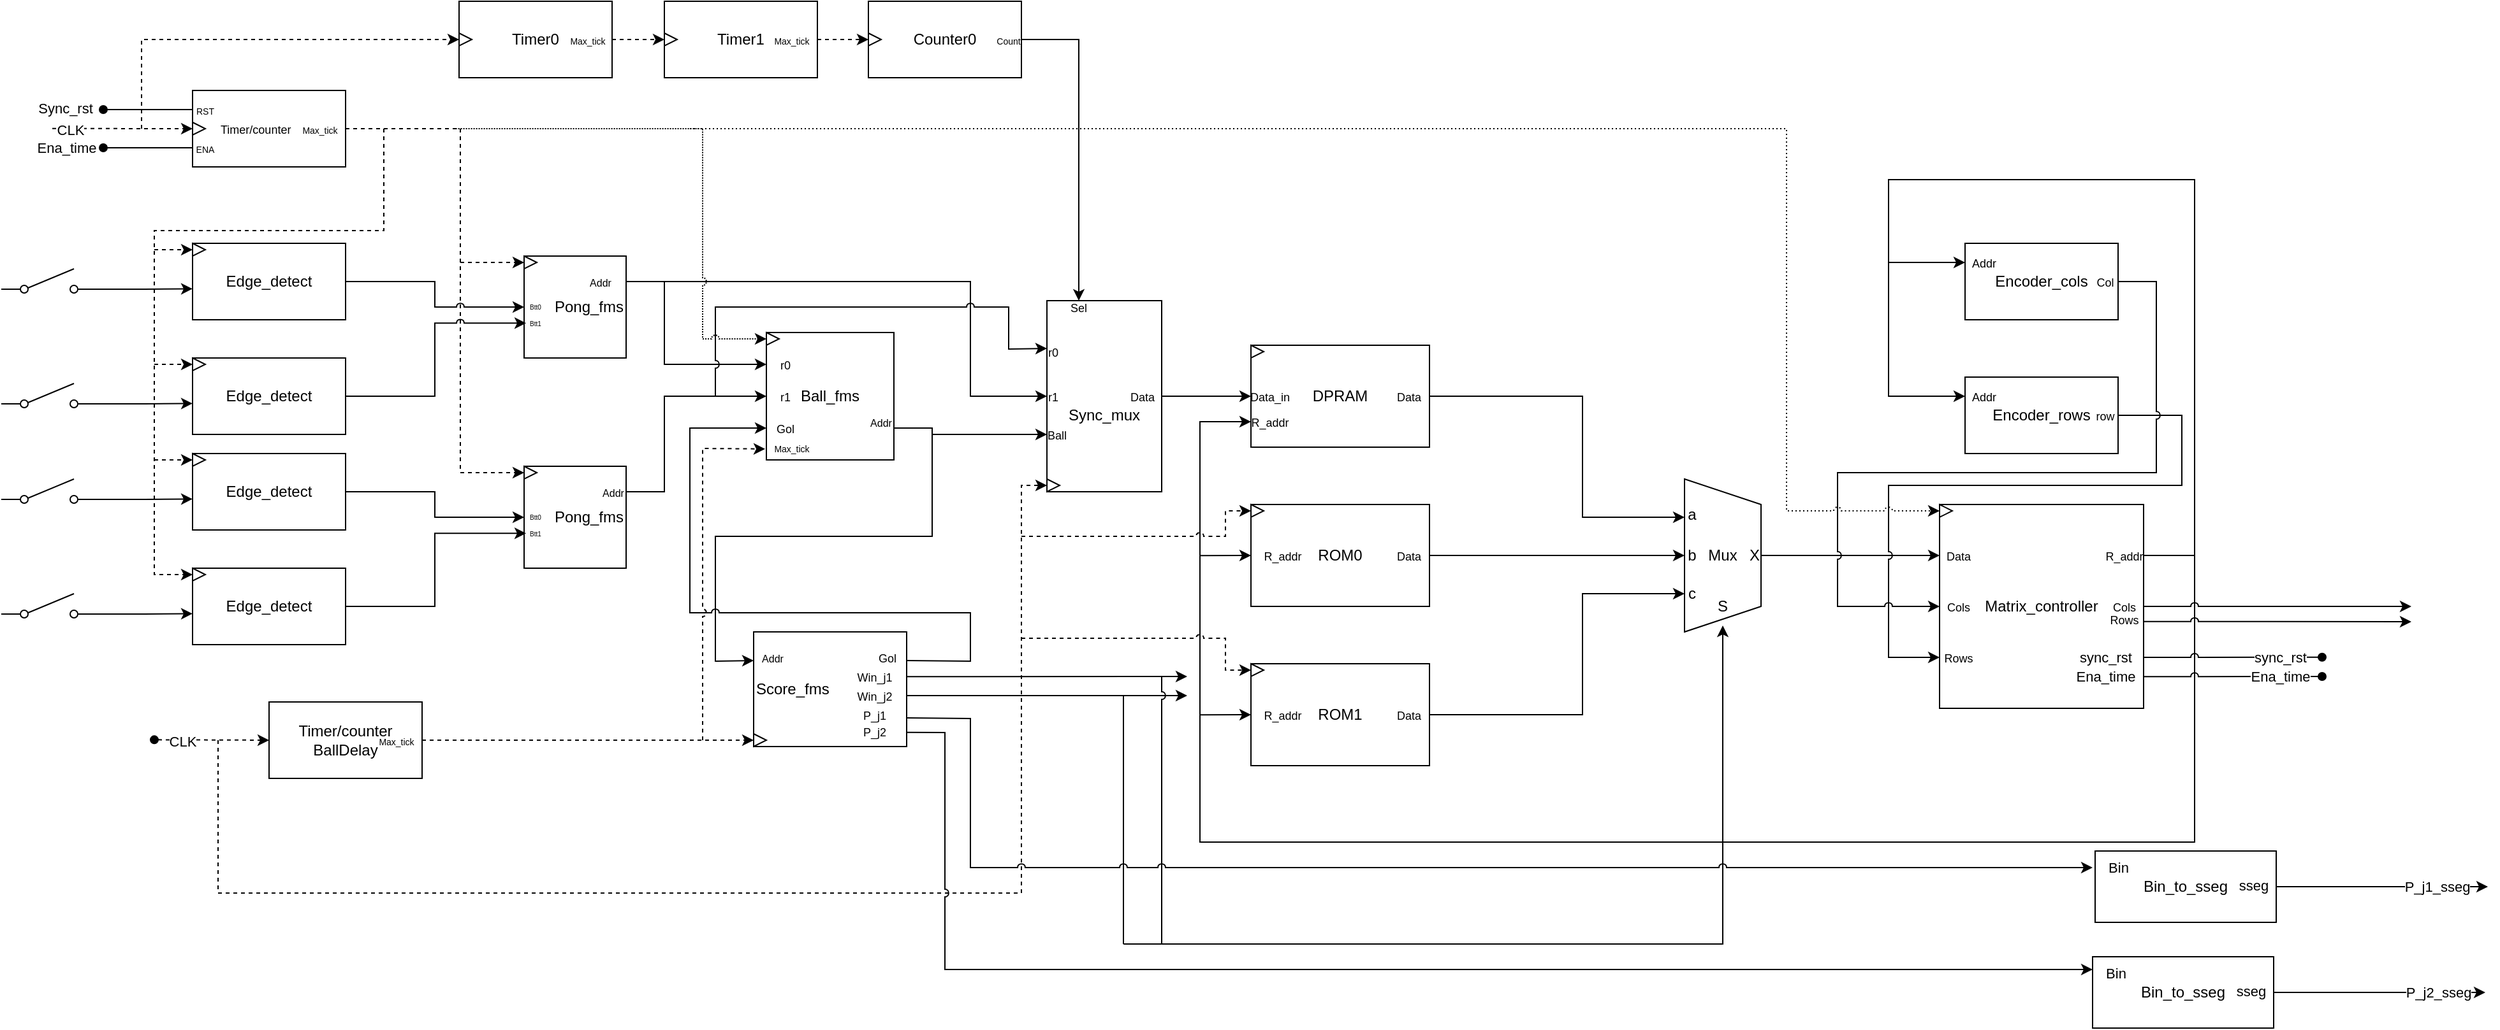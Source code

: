 <mxfile version="24.4.13" type="github">
  <diagram name="Página-1" id="wrEIjUecMckKVAjb1k-3">
    <mxGraphModel dx="1345" dy="723" grid="1" gridSize="10" guides="1" tooltips="1" connect="1" arrows="1" fold="1" page="1" pageScale="1" pageWidth="1169" pageHeight="827" math="0" shadow="0">
      <root>
        <mxCell id="0" />
        <mxCell id="1" parent="0" />
        <mxCell id="jxfU9SpQQoRf2CBo2mah-1" value="Edge_detect" style="rounded=0;whiteSpace=wrap;html=1;" vertex="1" parent="1">
          <mxGeometry x="190" y="300" width="120" height="60" as="geometry" />
        </mxCell>
        <mxCell id="jxfU9SpQQoRf2CBo2mah-5" value="" style="html=1;shape=mxgraph.electrical.electro-mechanical.singleSwitch;aspect=fixed;elSwitchState=off;" vertex="1" parent="1">
          <mxGeometry x="40" y="320" width="75" height="20" as="geometry" />
        </mxCell>
        <mxCell id="jxfU9SpQQoRf2CBo2mah-6" style="edgeStyle=orthogonalEdgeStyle;rounded=0;orthogonalLoop=1;jettySize=auto;html=1;exitX=1;exitY=0.8;exitDx=0;exitDy=0;entryX=0;entryY=0.595;entryDx=0;entryDy=0;entryPerimeter=0;" edge="1" parent="1" source="jxfU9SpQQoRf2CBo2mah-5" target="jxfU9SpQQoRf2CBo2mah-1">
          <mxGeometry relative="1" as="geometry" />
        </mxCell>
        <mxCell id="jxfU9SpQQoRf2CBo2mah-7" value="Edge_detect" style="rounded=0;whiteSpace=wrap;html=1;" vertex="1" parent="1">
          <mxGeometry x="190" y="210" width="120" height="60" as="geometry" />
        </mxCell>
        <mxCell id="jxfU9SpQQoRf2CBo2mah-8" value="" style="html=1;shape=mxgraph.electrical.electro-mechanical.singleSwitch;aspect=fixed;elSwitchState=off;" vertex="1" parent="1">
          <mxGeometry x="40" y="230" width="75" height="20" as="geometry" />
        </mxCell>
        <mxCell id="jxfU9SpQQoRf2CBo2mah-9" style="edgeStyle=orthogonalEdgeStyle;rounded=0;orthogonalLoop=1;jettySize=auto;html=1;exitX=1;exitY=0.8;exitDx=0;exitDy=0;entryX=0;entryY=0.595;entryDx=0;entryDy=0;entryPerimeter=0;" edge="1" parent="1" source="jxfU9SpQQoRf2CBo2mah-8" target="jxfU9SpQQoRf2CBo2mah-7">
          <mxGeometry relative="1" as="geometry" />
        </mxCell>
        <mxCell id="jxfU9SpQQoRf2CBo2mah-51" style="edgeStyle=none;rounded=0;orthogonalLoop=1;jettySize=auto;html=1;exitX=1;exitY=0.25;exitDx=0;exitDy=0;entryX=0;entryY=0.25;entryDx=0;entryDy=0;" edge="1" parent="1" source="jxfU9SpQQoRf2CBo2mah-16" target="jxfU9SpQQoRf2CBo2mah-50">
          <mxGeometry relative="1" as="geometry">
            <Array as="points">
              <mxPoint x="560" y="240" />
              <mxPoint x="560" y="305" />
            </Array>
          </mxGeometry>
        </mxCell>
        <mxCell id="jxfU9SpQQoRf2CBo2mah-16" value="&lt;div style=&quot;&quot;&gt;&lt;span style=&quot;background-color: initial;&quot;&gt;Pong_fms&lt;/span&gt;&lt;/div&gt;" style="whiteSpace=wrap;html=1;aspect=fixed;align=right;" vertex="1" parent="1">
          <mxGeometry x="450" y="220" width="80" height="80" as="geometry" />
        </mxCell>
        <mxCell id="jxfU9SpQQoRf2CBo2mah-157" style="edgeStyle=none;rounded=0;orthogonalLoop=1;jettySize=auto;html=1;exitX=0;exitY=0.5;exitDx=0;exitDy=0;entryX=0;entryY=0.5;entryDx=0;entryDy=0;jumpStyle=arc;dashed=1;" edge="1" parent="1" target="jxfU9SpQQoRf2CBo2mah-21">
          <mxGeometry relative="1" as="geometry">
            <mxPoint x="400" y="224.966" as="sourcePoint" />
          </mxGeometry>
        </mxCell>
        <mxCell id="jxfU9SpQQoRf2CBo2mah-21" value="" style="triangle;whiteSpace=wrap;html=1;" vertex="1" parent="1">
          <mxGeometry x="450" y="220" width="10" height="10" as="geometry" />
        </mxCell>
        <mxCell id="jxfU9SpQQoRf2CBo2mah-34" value="&lt;font style=&quot;font-size: 5px;&quot;&gt;Btt0&lt;/font&gt;" style="text;html=1;align=center;verticalAlign=middle;whiteSpace=wrap;rounded=0;" vertex="1" parent="1">
          <mxGeometry x="444" y="250" width="30" height="15" as="geometry" />
        </mxCell>
        <mxCell id="jxfU9SpQQoRf2CBo2mah-35" value="&lt;font style=&quot;font-size: 5px;&quot;&gt;Btt1&lt;/font&gt;" style="text;html=1;align=center;verticalAlign=middle;whiteSpace=wrap;rounded=0;" vertex="1" parent="1">
          <mxGeometry x="444" y="263" width="30" height="15" as="geometry" />
        </mxCell>
        <mxCell id="jxfU9SpQQoRf2CBo2mah-36" value="Edge_detect" style="rounded=0;whiteSpace=wrap;html=1;" vertex="1" parent="1">
          <mxGeometry x="190" y="465" width="120" height="60" as="geometry" />
        </mxCell>
        <mxCell id="jxfU9SpQQoRf2CBo2mah-37" value="" style="html=1;shape=mxgraph.electrical.electro-mechanical.singleSwitch;aspect=fixed;elSwitchState=off;" vertex="1" parent="1">
          <mxGeometry x="40" y="485" width="75" height="20" as="geometry" />
        </mxCell>
        <mxCell id="jxfU9SpQQoRf2CBo2mah-38" style="edgeStyle=orthogonalEdgeStyle;rounded=0;orthogonalLoop=1;jettySize=auto;html=1;exitX=1;exitY=0.8;exitDx=0;exitDy=0;entryX=0;entryY=0.595;entryDx=0;entryDy=0;entryPerimeter=0;" edge="1" parent="1" source="jxfU9SpQQoRf2CBo2mah-37" target="jxfU9SpQQoRf2CBo2mah-36">
          <mxGeometry relative="1" as="geometry" />
        </mxCell>
        <mxCell id="jxfU9SpQQoRf2CBo2mah-39" style="edgeStyle=orthogonalEdgeStyle;rounded=0;orthogonalLoop=1;jettySize=auto;html=1;exitX=1;exitY=0.5;exitDx=0;exitDy=0;" edge="1" parent="1" source="jxfU9SpQQoRf2CBo2mah-40" target="jxfU9SpQQoRf2CBo2mah-43">
          <mxGeometry relative="1" as="geometry" />
        </mxCell>
        <mxCell id="jxfU9SpQQoRf2CBo2mah-40" value="Edge_detect" style="rounded=0;whiteSpace=wrap;html=1;" vertex="1" parent="1">
          <mxGeometry x="190" y="375" width="120" height="60" as="geometry" />
        </mxCell>
        <mxCell id="jxfU9SpQQoRf2CBo2mah-41" value="" style="html=1;shape=mxgraph.electrical.electro-mechanical.singleSwitch;aspect=fixed;elSwitchState=off;" vertex="1" parent="1">
          <mxGeometry x="40" y="395" width="75" height="20" as="geometry" />
        </mxCell>
        <mxCell id="jxfU9SpQQoRf2CBo2mah-42" style="edgeStyle=orthogonalEdgeStyle;rounded=0;orthogonalLoop=1;jettySize=auto;html=1;exitX=1;exitY=0.8;exitDx=0;exitDy=0;entryX=0;entryY=0.595;entryDx=0;entryDy=0;entryPerimeter=0;" edge="1" parent="1" source="jxfU9SpQQoRf2CBo2mah-41" target="jxfU9SpQQoRf2CBo2mah-40">
          <mxGeometry relative="1" as="geometry" />
        </mxCell>
        <mxCell id="jxfU9SpQQoRf2CBo2mah-52" style="edgeStyle=none;rounded=0;orthogonalLoop=1;jettySize=auto;html=1;entryX=0;entryY=0.5;entryDx=0;entryDy=0;exitX=1;exitY=0.25;exitDx=0;exitDy=0;" edge="1" parent="1" source="jxfU9SpQQoRf2CBo2mah-43" target="jxfU9SpQQoRf2CBo2mah-50">
          <mxGeometry relative="1" as="geometry">
            <mxPoint x="550" y="420" as="sourcePoint" />
            <Array as="points">
              <mxPoint x="560" y="405" />
              <mxPoint x="560" y="330" />
            </Array>
          </mxGeometry>
        </mxCell>
        <mxCell id="jxfU9SpQQoRf2CBo2mah-43" value="&lt;div style=&quot;&quot;&gt;&lt;span style=&quot;background-color: initial;&quot;&gt;Pong_fms&lt;/span&gt;&lt;/div&gt;" style="whiteSpace=wrap;html=1;aspect=fixed;align=right;" vertex="1" parent="1">
          <mxGeometry x="450" y="385" width="80" height="80" as="geometry" />
        </mxCell>
        <mxCell id="jxfU9SpQQoRf2CBo2mah-44" style="edgeStyle=orthogonalEdgeStyle;rounded=0;orthogonalLoop=1;jettySize=auto;html=1;exitX=1;exitY=0.5;exitDx=0;exitDy=0;entryX=0.019;entryY=0.658;entryDx=0;entryDy=0;entryPerimeter=0;" edge="1" parent="1" source="jxfU9SpQQoRf2CBo2mah-36" target="jxfU9SpQQoRf2CBo2mah-43">
          <mxGeometry relative="1" as="geometry" />
        </mxCell>
        <mxCell id="jxfU9SpQQoRf2CBo2mah-45" value="" style="triangle;whiteSpace=wrap;html=1;" vertex="1" parent="1">
          <mxGeometry x="450" y="385" width="10" height="10" as="geometry" />
        </mxCell>
        <mxCell id="jxfU9SpQQoRf2CBo2mah-46" value="&lt;font style=&quot;font-size: 5px;&quot;&gt;Btt0&lt;/font&gt;" style="text;html=1;align=center;verticalAlign=middle;whiteSpace=wrap;rounded=0;" vertex="1" parent="1">
          <mxGeometry x="444" y="415" width="30" height="15" as="geometry" />
        </mxCell>
        <mxCell id="jxfU9SpQQoRf2CBo2mah-47" value="&lt;font style=&quot;font-size: 5px;&quot;&gt;Btt1&lt;/font&gt;" style="text;html=1;align=center;verticalAlign=middle;whiteSpace=wrap;rounded=0;" vertex="1" parent="1">
          <mxGeometry x="444" y="428" width="30" height="15" as="geometry" />
        </mxCell>
        <mxCell id="jxfU9SpQQoRf2CBo2mah-58" style="edgeStyle=none;rounded=0;orthogonalLoop=1;jettySize=auto;html=1;exitX=1;exitY=0.75;exitDx=0;exitDy=0;entryX=0;entryY=0.25;entryDx=0;entryDy=0;" edge="1" parent="1" source="jxfU9SpQQoRf2CBo2mah-50" target="jxfU9SpQQoRf2CBo2mah-57">
          <mxGeometry relative="1" as="geometry">
            <Array as="points">
              <mxPoint x="770" y="355" />
              <mxPoint x="770" y="440" />
              <mxPoint x="600" y="440" />
              <mxPoint x="600" y="538" />
            </Array>
          </mxGeometry>
        </mxCell>
        <mxCell id="jxfU9SpQQoRf2CBo2mah-50" value="Ball_fms" style="whiteSpace=wrap;html=1;aspect=fixed;" vertex="1" parent="1">
          <mxGeometry x="640" y="280" width="100" height="100" as="geometry" />
        </mxCell>
        <mxCell id="jxfU9SpQQoRf2CBo2mah-53" value="" style="triangle;whiteSpace=wrap;html=1;" vertex="1" parent="1">
          <mxGeometry x="640" y="280" width="10" height="10" as="geometry" />
        </mxCell>
        <mxCell id="jxfU9SpQQoRf2CBo2mah-55" value="&lt;font style=&quot;font-size: 9px;&quot;&gt;r0&lt;/font&gt;" style="text;html=1;align=center;verticalAlign=middle;whiteSpace=wrap;rounded=0;" vertex="1" parent="1">
          <mxGeometry x="630" y="300" width="50" height="10" as="geometry" />
        </mxCell>
        <mxCell id="jxfU9SpQQoRf2CBo2mah-56" value="&lt;font style=&quot;font-size: 9px;&quot;&gt;r1&lt;/font&gt;" style="text;html=1;align=center;verticalAlign=middle;whiteSpace=wrap;rounded=0;" vertex="1" parent="1">
          <mxGeometry x="630" y="325" width="50" height="10" as="geometry" />
        </mxCell>
        <mxCell id="jxfU9SpQQoRf2CBo2mah-62" style="edgeStyle=none;rounded=0;orthogonalLoop=1;jettySize=auto;html=1;exitX=1;exitY=0.25;exitDx=0;exitDy=0;entryX=0;entryY=0.75;entryDx=0;entryDy=0;jumpStyle=arc;" edge="1" parent="1" source="jxfU9SpQQoRf2CBo2mah-57" target="jxfU9SpQQoRf2CBo2mah-50">
          <mxGeometry relative="1" as="geometry">
            <mxPoint x="630" y="410" as="targetPoint" />
            <Array as="points">
              <mxPoint x="800" y="538" />
              <mxPoint x="800" y="500" />
              <mxPoint x="580" y="500" />
              <mxPoint x="580" y="355" />
            </Array>
          </mxGeometry>
        </mxCell>
        <mxCell id="jxfU9SpQQoRf2CBo2mah-107" style="edgeStyle=none;rounded=0;orthogonalLoop=1;jettySize=auto;html=1;exitX=0.999;exitY=0.39;exitDx=0;exitDy=0;exitPerimeter=0;" edge="1" parent="1" source="jxfU9SpQQoRf2CBo2mah-57">
          <mxGeometry relative="1" as="geometry">
            <mxPoint x="970" y="550" as="targetPoint" />
            <mxPoint x="780" y="550" as="sourcePoint" />
          </mxGeometry>
        </mxCell>
        <mxCell id="jxfU9SpQQoRf2CBo2mah-118" style="edgeStyle=none;rounded=0;orthogonalLoop=1;jettySize=auto;html=1;exitX=1;exitY=0.5;exitDx=0;exitDy=0;" edge="1" parent="1" source="jxfU9SpQQoRf2CBo2mah-110">
          <mxGeometry relative="1" as="geometry">
            <mxPoint x="970" y="565" as="targetPoint" />
            <Array as="points" />
          </mxGeometry>
        </mxCell>
        <mxCell id="jxfU9SpQQoRf2CBo2mah-57" value="Score_fms" style="rounded=0;whiteSpace=wrap;html=1;align=left;" vertex="1" parent="1">
          <mxGeometry x="630" y="515" width="120" height="90" as="geometry" />
        </mxCell>
        <mxCell id="jxfU9SpQQoRf2CBo2mah-59" value="&lt;font style=&quot;font-size: 8px;&quot;&gt;Addr&lt;/font&gt;" style="text;html=1;align=center;verticalAlign=middle;whiteSpace=wrap;rounded=0;" vertex="1" parent="1">
          <mxGeometry x="700" y="335" width="60" height="30" as="geometry" />
        </mxCell>
        <mxCell id="jxfU9SpQQoRf2CBo2mah-60" value="&lt;font style=&quot;font-size: 8px;&quot;&gt;Addr&lt;/font&gt;" style="text;html=1;align=center;verticalAlign=middle;whiteSpace=wrap;rounded=0;" vertex="1" parent="1">
          <mxGeometry x="615" y="520" width="60" height="30" as="geometry" />
        </mxCell>
        <mxCell id="jxfU9SpQQoRf2CBo2mah-64" value="&lt;font style=&quot;font-size: 9px;&quot;&gt;Gol&lt;/font&gt;" style="text;html=1;align=center;verticalAlign=middle;whiteSpace=wrap;rounded=0;" vertex="1" parent="1">
          <mxGeometry x="630" y="350" width="50" height="10" as="geometry" />
        </mxCell>
        <mxCell id="jxfU9SpQQoRf2CBo2mah-69" value="" style="triangle;whiteSpace=wrap;html=1;" vertex="1" parent="1">
          <mxGeometry x="630" y="595" width="10" height="10" as="geometry" />
        </mxCell>
        <mxCell id="jxfU9SpQQoRf2CBo2mah-198" style="edgeStyle=none;rounded=0;orthogonalLoop=1;jettySize=auto;html=1;exitX=0;exitY=0.5;exitDx=0;exitDy=0;entryX=0;entryY=0.5;entryDx=0;entryDy=0;dashed=1;" edge="1" parent="1" target="jxfU9SpQQoRf2CBo2mah-70">
          <mxGeometry relative="1" as="geometry">
            <mxPoint x="160" y="215.043" as="sourcePoint" />
          </mxGeometry>
        </mxCell>
        <mxCell id="jxfU9SpQQoRf2CBo2mah-70" value="" style="triangle;whiteSpace=wrap;html=1;" vertex="1" parent="1">
          <mxGeometry x="190" y="210" width="10" height="10" as="geometry" />
        </mxCell>
        <mxCell id="jxfU9SpQQoRf2CBo2mah-199" style="edgeStyle=none;rounded=0;orthogonalLoop=1;jettySize=auto;html=1;exitX=0;exitY=0.5;exitDx=0;exitDy=0;entryX=0;entryY=0.5;entryDx=0;entryDy=0;dashed=1;" edge="1" parent="1" target="jxfU9SpQQoRf2CBo2mah-71">
          <mxGeometry relative="1" as="geometry">
            <mxPoint x="160" y="305.043" as="sourcePoint" />
          </mxGeometry>
        </mxCell>
        <mxCell id="jxfU9SpQQoRf2CBo2mah-71" value="" style="triangle;whiteSpace=wrap;html=1;" vertex="1" parent="1">
          <mxGeometry x="190" y="300" width="10" height="10" as="geometry" />
        </mxCell>
        <mxCell id="jxfU9SpQQoRf2CBo2mah-200" style="edgeStyle=none;rounded=0;orthogonalLoop=1;jettySize=auto;html=1;exitX=0;exitY=0.5;exitDx=0;exitDy=0;entryX=0;entryY=0.5;entryDx=0;entryDy=0;dashed=1;" edge="1" parent="1" target="jxfU9SpQQoRf2CBo2mah-72">
          <mxGeometry relative="1" as="geometry">
            <mxPoint x="160" y="380.043" as="sourcePoint" />
          </mxGeometry>
        </mxCell>
        <mxCell id="jxfU9SpQQoRf2CBo2mah-72" value="" style="triangle;whiteSpace=wrap;html=1;" vertex="1" parent="1">
          <mxGeometry x="190" y="375" width="10" height="10" as="geometry" />
        </mxCell>
        <mxCell id="jxfU9SpQQoRf2CBo2mah-73" value="" style="triangle;whiteSpace=wrap;html=1;" vertex="1" parent="1">
          <mxGeometry x="190" y="465" width="10" height="10" as="geometry" />
        </mxCell>
        <mxCell id="jxfU9SpQQoRf2CBo2mah-83" style="edgeStyle=none;rounded=0;orthogonalLoop=1;jettySize=auto;html=1;exitX=0.5;exitY=0;exitDx=0;exitDy=0;entryX=0;entryY=0.5;entryDx=0;entryDy=0;" edge="1" parent="1" source="jxfU9SpQQoRf2CBo2mah-74" target="jxfU9SpQQoRf2CBo2mah-82">
          <mxGeometry relative="1" as="geometry" />
        </mxCell>
        <mxCell id="jxfU9SpQQoRf2CBo2mah-74" value="&lt;div&gt;&lt;br&gt;&lt;/div&gt;&lt;div&gt;&lt;br&gt;&lt;/div&gt;Sync_mux" style="rounded=0;whiteSpace=wrap;html=1;direction=south;" vertex="1" parent="1">
          <mxGeometry x="860" y="255" width="90" height="150" as="geometry" />
        </mxCell>
        <mxCell id="jxfU9SpQQoRf2CBo2mah-75" value="" style="endArrow=classic;html=1;rounded=0;" edge="1" parent="1">
          <mxGeometry width="50" height="50" relative="1" as="geometry">
            <mxPoint x="770" y="360" as="sourcePoint" />
            <mxPoint x="860" y="360" as="targetPoint" />
          </mxGeometry>
        </mxCell>
        <mxCell id="jxfU9SpQQoRf2CBo2mah-76" value="&lt;font style=&quot;font-size: 8px;&quot;&gt;Addr&lt;/font&gt;" style="text;html=1;align=center;verticalAlign=middle;whiteSpace=wrap;rounded=0;" vertex="1" parent="1">
          <mxGeometry x="480" y="225" width="60" height="30" as="geometry" />
        </mxCell>
        <mxCell id="jxfU9SpQQoRf2CBo2mah-78" value="&lt;font style=&quot;font-size: 8px;&quot;&gt;Addr&lt;/font&gt;" style="text;html=1;align=center;verticalAlign=middle;whiteSpace=wrap;rounded=0;" vertex="1" parent="1">
          <mxGeometry x="490" y="390" width="60" height="30" as="geometry" />
        </mxCell>
        <mxCell id="jxfU9SpQQoRf2CBo2mah-79" value="" style="endArrow=classic;html=1;rounded=0;entryX=0.5;entryY=1;entryDx=0;entryDy=0;" edge="1" parent="1" target="jxfU9SpQQoRf2CBo2mah-74">
          <mxGeometry width="50" height="50" relative="1" as="geometry">
            <mxPoint x="560" y="240" as="sourcePoint" />
            <mxPoint x="700" y="280" as="targetPoint" />
            <Array as="points">
              <mxPoint x="800" y="240" />
              <mxPoint x="800" y="330" />
            </Array>
          </mxGeometry>
        </mxCell>
        <mxCell id="jxfU9SpQQoRf2CBo2mah-80" value="" style="endArrow=classic;html=1;rounded=0;entryX=0.25;entryY=1;entryDx=0;entryDy=0;jumpStyle=arc;" edge="1" parent="1" target="jxfU9SpQQoRf2CBo2mah-74">
          <mxGeometry width="50" height="50" relative="1" as="geometry">
            <mxPoint x="600" y="330" as="sourcePoint" />
            <mxPoint x="700" y="280" as="targetPoint" />
            <Array as="points">
              <mxPoint x="600" y="260" />
              <mxPoint x="830" y="260" />
              <mxPoint x="830" y="293" />
            </Array>
          </mxGeometry>
        </mxCell>
        <mxCell id="jxfU9SpQQoRf2CBo2mah-100" style="edgeStyle=none;rounded=0;orthogonalLoop=1;jettySize=auto;html=1;exitX=1;exitY=0.5;exitDx=0;exitDy=0;entryX=0.25;entryY=1;entryDx=0;entryDy=0;" edge="1" parent="1" source="jxfU9SpQQoRf2CBo2mah-82" target="jxfU9SpQQoRf2CBo2mah-97">
          <mxGeometry relative="1" as="geometry">
            <Array as="points">
              <mxPoint x="1280" y="330" />
              <mxPoint x="1280" y="425" />
            </Array>
          </mxGeometry>
        </mxCell>
        <mxCell id="jxfU9SpQQoRf2CBo2mah-82" value="DPRAM" style="rounded=0;whiteSpace=wrap;html=1;" vertex="1" parent="1">
          <mxGeometry x="1020" y="290" width="140" height="80" as="geometry" />
        </mxCell>
        <mxCell id="jxfU9SpQQoRf2CBo2mah-84" value="&lt;font style=&quot;font-size: 9px;&quot;&gt;r0&lt;/font&gt;" style="text;html=1;align=center;verticalAlign=middle;whiteSpace=wrap;rounded=0;" vertex="1" parent="1">
          <mxGeometry x="840" y="290" width="50" height="10" as="geometry" />
        </mxCell>
        <mxCell id="jxfU9SpQQoRf2CBo2mah-85" value="&lt;font style=&quot;font-size: 9px;&quot;&gt;r1&lt;/font&gt;" style="text;html=1;align=center;verticalAlign=middle;whiteSpace=wrap;rounded=0;" vertex="1" parent="1">
          <mxGeometry x="840" y="325" width="50" height="10" as="geometry" />
        </mxCell>
        <mxCell id="jxfU9SpQQoRf2CBo2mah-86" value="&lt;font style=&quot;font-size: 9px;&quot;&gt;Ball&lt;/font&gt;" style="text;html=1;align=center;verticalAlign=middle;whiteSpace=wrap;rounded=0;" vertex="1" parent="1">
          <mxGeometry x="843" y="355" width="50" height="10" as="geometry" />
        </mxCell>
        <mxCell id="jxfU9SpQQoRf2CBo2mah-88" value="&lt;font style=&quot;font-size: 9px;&quot;&gt;Data&lt;/font&gt;" style="text;html=1;align=center;verticalAlign=middle;whiteSpace=wrap;rounded=0;" vertex="1" parent="1">
          <mxGeometry x="910" y="325" width="50" height="10" as="geometry" />
        </mxCell>
        <mxCell id="jxfU9SpQQoRf2CBo2mah-89" value="&lt;font style=&quot;font-size: 9px;&quot;&gt;Sel&lt;/font&gt;" style="text;html=1;align=center;verticalAlign=middle;whiteSpace=wrap;rounded=0;" vertex="1" parent="1">
          <mxGeometry x="860" y="255" width="50" height="10" as="geometry" />
        </mxCell>
        <mxCell id="jxfU9SpQQoRf2CBo2mah-99" style="edgeStyle=none;rounded=0;orthogonalLoop=1;jettySize=auto;html=1;exitX=1;exitY=0.5;exitDx=0;exitDy=0;entryX=0.75;entryY=1;entryDx=0;entryDy=0;" edge="1" parent="1" source="jxfU9SpQQoRf2CBo2mah-91" target="jxfU9SpQQoRf2CBo2mah-97">
          <mxGeometry relative="1" as="geometry">
            <Array as="points">
              <mxPoint x="1280" y="580" />
              <mxPoint x="1280" y="485" />
            </Array>
          </mxGeometry>
        </mxCell>
        <mxCell id="jxfU9SpQQoRf2CBo2mah-143" style="edgeStyle=none;rounded=0;orthogonalLoop=1;jettySize=auto;html=1;exitX=0;exitY=0.5;exitDx=0;exitDy=0;entryX=0;entryY=0.5;entryDx=0;entryDy=0;" edge="1" parent="1" target="jxfU9SpQQoRf2CBo2mah-91">
          <mxGeometry relative="1" as="geometry">
            <mxPoint x="980.0" y="580.143" as="sourcePoint" />
          </mxGeometry>
        </mxCell>
        <mxCell id="jxfU9SpQQoRf2CBo2mah-91" value="ROM1" style="rounded=0;whiteSpace=wrap;html=1;" vertex="1" parent="1">
          <mxGeometry x="1020" y="540" width="140" height="80" as="geometry" />
        </mxCell>
        <mxCell id="jxfU9SpQQoRf2CBo2mah-98" style="edgeStyle=none;rounded=0;orthogonalLoop=1;jettySize=auto;html=1;exitX=1;exitY=0.5;exitDx=0;exitDy=0;" edge="1" parent="1" source="jxfU9SpQQoRf2CBo2mah-92" target="jxfU9SpQQoRf2CBo2mah-97">
          <mxGeometry relative="1" as="geometry" />
        </mxCell>
        <mxCell id="jxfU9SpQQoRf2CBo2mah-142" style="edgeStyle=none;rounded=0;orthogonalLoop=1;jettySize=auto;html=1;exitX=0;exitY=0.5;exitDx=0;exitDy=0;entryX=0;entryY=0.5;entryDx=0;entryDy=0;" edge="1" parent="1" target="jxfU9SpQQoRf2CBo2mah-92">
          <mxGeometry relative="1" as="geometry">
            <mxPoint x="980.0" y="455.143" as="sourcePoint" />
          </mxGeometry>
        </mxCell>
        <mxCell id="jxfU9SpQQoRf2CBo2mah-92" value="ROM0" style="rounded=0;whiteSpace=wrap;html=1;" vertex="1" parent="1">
          <mxGeometry x="1020" y="415" width="140" height="80" as="geometry" />
        </mxCell>
        <mxCell id="jxfU9SpQQoRf2CBo2mah-116" style="edgeStyle=none;rounded=0;orthogonalLoop=1;jettySize=auto;html=1;exitX=0.5;exitY=0;exitDx=0;exitDy=0;entryX=0;entryY=0.25;entryDx=0;entryDy=0;" edge="1" parent="1" source="jxfU9SpQQoRf2CBo2mah-97" target="jxfU9SpQQoRf2CBo2mah-123">
          <mxGeometry relative="1" as="geometry">
            <mxPoint x="1530" y="455" as="targetPoint" />
          </mxGeometry>
        </mxCell>
        <mxCell id="jxfU9SpQQoRf2CBo2mah-97" value="Mux" style="shape=trapezoid;perimeter=trapezoidPerimeter;whiteSpace=wrap;html=1;fixedSize=1;direction=south;" vertex="1" parent="1">
          <mxGeometry x="1360" y="395" width="60" height="120" as="geometry" />
        </mxCell>
        <mxCell id="jxfU9SpQQoRf2CBo2mah-102" value="&lt;font style=&quot;font-size: 9px;&quot;&gt;Data&lt;/font&gt;" style="text;html=1;align=center;verticalAlign=middle;whiteSpace=wrap;rounded=0;" vertex="1" parent="1">
          <mxGeometry x="1119" y="325" width="50" height="10" as="geometry" />
        </mxCell>
        <mxCell id="jxfU9SpQQoRf2CBo2mah-104" value="&lt;font style=&quot;font-size: 9px;&quot;&gt;Data&lt;/font&gt;" style="text;html=1;align=center;verticalAlign=middle;whiteSpace=wrap;rounded=0;" vertex="1" parent="1">
          <mxGeometry x="1119" y="450" width="50" height="10" as="geometry" />
        </mxCell>
        <mxCell id="jxfU9SpQQoRf2CBo2mah-105" value="&lt;font style=&quot;font-size: 9px;&quot;&gt;Data&lt;/font&gt;" style="text;html=1;align=center;verticalAlign=middle;whiteSpace=wrap;rounded=0;" vertex="1" parent="1">
          <mxGeometry x="1119" y="575" width="50" height="10" as="geometry" />
        </mxCell>
        <mxCell id="jxfU9SpQQoRf2CBo2mah-106" value="&lt;font style=&quot;font-size: 9px;&quot;&gt;Gol&lt;/font&gt;" style="text;html=1;align=center;verticalAlign=middle;whiteSpace=wrap;rounded=0;" vertex="1" parent="1">
          <mxGeometry x="710" y="530" width="50" height="10" as="geometry" />
        </mxCell>
        <mxCell id="jxfU9SpQQoRf2CBo2mah-109" value="&lt;font style=&quot;font-size: 9px;&quot;&gt;Win_j1&lt;/font&gt;" style="text;html=1;align=center;verticalAlign=middle;whiteSpace=wrap;rounded=0;" vertex="1" parent="1">
          <mxGeometry x="700" y="545" width="50" height="10" as="geometry" />
        </mxCell>
        <mxCell id="jxfU9SpQQoRf2CBo2mah-110" value="&lt;font style=&quot;font-size: 9px;&quot;&gt;Win_j2&lt;/font&gt;" style="text;html=1;align=center;verticalAlign=middle;whiteSpace=wrap;rounded=0;" vertex="1" parent="1">
          <mxGeometry x="700" y="560" width="50" height="10" as="geometry" />
        </mxCell>
        <mxCell id="jxfU9SpQQoRf2CBo2mah-112" value="a" style="text;html=1;align=center;verticalAlign=middle;whiteSpace=wrap;rounded=0;" vertex="1" parent="1">
          <mxGeometry x="1336" y="407.5" width="60" height="30" as="geometry" />
        </mxCell>
        <mxCell id="jxfU9SpQQoRf2CBo2mah-113" value="b" style="text;html=1;align=center;verticalAlign=middle;whiteSpace=wrap;rounded=0;" vertex="1" parent="1">
          <mxGeometry x="1336" y="440" width="60" height="30" as="geometry" />
        </mxCell>
        <mxCell id="jxfU9SpQQoRf2CBo2mah-114" value="c" style="text;html=1;align=center;verticalAlign=middle;whiteSpace=wrap;rounded=0;" vertex="1" parent="1">
          <mxGeometry x="1336" y="470" width="60" height="30" as="geometry" />
        </mxCell>
        <mxCell id="jxfU9SpQQoRf2CBo2mah-115" value="S" style="text;html=1;align=center;verticalAlign=middle;whiteSpace=wrap;rounded=0;" vertex="1" parent="1">
          <mxGeometry x="1360" y="480" width="60" height="30" as="geometry" />
        </mxCell>
        <mxCell id="jxfU9SpQQoRf2CBo2mah-117" value="X" style="text;html=1;align=center;verticalAlign=middle;whiteSpace=wrap;rounded=0;" vertex="1" parent="1">
          <mxGeometry x="1385" y="440" width="60" height="30" as="geometry" />
        </mxCell>
        <mxCell id="jxfU9SpQQoRf2CBo2mah-120" value="" style="endArrow=classic;html=1;rounded=0;entryX=0.5;entryY=1;entryDx=0;entryDy=0;" edge="1" parent="1" target="jxfU9SpQQoRf2CBo2mah-115">
          <mxGeometry width="50" height="50" relative="1" as="geometry">
            <mxPoint x="920" y="760" as="sourcePoint" />
            <mxPoint x="1070" y="760" as="targetPoint" />
            <Array as="points">
              <mxPoint x="1390" y="760" />
            </Array>
          </mxGeometry>
        </mxCell>
        <mxCell id="jxfU9SpQQoRf2CBo2mah-121" value="" style="endArrow=none;html=1;rounded=0;jumpStyle=arc;endFill=0;" edge="1" parent="1">
          <mxGeometry width="50" height="50" relative="1" as="geometry">
            <mxPoint x="950" y="550" as="sourcePoint" />
            <mxPoint x="950" y="760" as="targetPoint" />
          </mxGeometry>
        </mxCell>
        <mxCell id="jxfU9SpQQoRf2CBo2mah-122" value="" style="endArrow=none;html=1;rounded=0;endFill=0;" edge="1" parent="1">
          <mxGeometry width="50" height="50" relative="1" as="geometry">
            <mxPoint x="920" y="565" as="sourcePoint" />
            <mxPoint x="920" y="760" as="targetPoint" />
          </mxGeometry>
        </mxCell>
        <mxCell id="jxfU9SpQQoRf2CBo2mah-129" style="edgeStyle=none;rounded=0;orthogonalLoop=1;jettySize=auto;html=1;exitX=1;exitY=0.25;exitDx=0;exitDy=0;entryX=0;entryY=0.25;entryDx=0;entryDy=0;" edge="1" parent="1" source="jxfU9SpQQoRf2CBo2mah-123" target="jxfU9SpQQoRf2CBo2mah-127">
          <mxGeometry relative="1" as="geometry">
            <mxPoint x="1520" y="160" as="targetPoint" />
            <Array as="points">
              <mxPoint x="1760" y="455" />
              <mxPoint x="1760" y="160" />
              <mxPoint x="1520" y="160" />
              <mxPoint x="1520" y="330" />
            </Array>
          </mxGeometry>
        </mxCell>
        <mxCell id="jxfU9SpQQoRf2CBo2mah-123" value="Matrix_controller" style="whiteSpace=wrap;html=1;aspect=fixed;" vertex="1" parent="1">
          <mxGeometry x="1560" y="415" width="160" height="160" as="geometry" />
        </mxCell>
        <mxCell id="jxfU9SpQQoRf2CBo2mah-126" value="&lt;font style=&quot;font-size: 9px;&quot;&gt;Data&lt;/font&gt;" style="text;html=1;align=center;verticalAlign=middle;whiteSpace=wrap;rounded=0;" vertex="1" parent="1">
          <mxGeometry x="1550" y="450" width="50" height="10" as="geometry" />
        </mxCell>
        <mxCell id="jxfU9SpQQoRf2CBo2mah-133" style="edgeStyle=none;rounded=0;orthogonalLoop=1;jettySize=auto;html=1;exitX=1;exitY=0.5;exitDx=0;exitDy=0;entryX=0;entryY=0.75;entryDx=0;entryDy=0;jumpStyle=arc;" edge="1" parent="1" source="jxfU9SpQQoRf2CBo2mah-127" target="jxfU9SpQQoRf2CBo2mah-123">
          <mxGeometry relative="1" as="geometry">
            <Array as="points">
              <mxPoint x="1750" y="345" />
              <mxPoint x="1750" y="400" />
              <mxPoint x="1520" y="400" />
              <mxPoint x="1520" y="535" />
            </Array>
          </mxGeometry>
        </mxCell>
        <mxCell id="jxfU9SpQQoRf2CBo2mah-127" value="Encoder_rows" style="rounded=0;whiteSpace=wrap;html=1;" vertex="1" parent="1">
          <mxGeometry x="1580" y="315" width="120" height="60" as="geometry" />
        </mxCell>
        <mxCell id="jxfU9SpQQoRf2CBo2mah-130" style="edgeStyle=none;rounded=0;orthogonalLoop=1;jettySize=auto;html=1;exitX=0;exitY=0.25;exitDx=0;exitDy=0;entryX=0;entryY=0.25;entryDx=0;entryDy=0;" edge="1" parent="1" target="jxfU9SpQQoRf2CBo2mah-128">
          <mxGeometry relative="1" as="geometry">
            <mxPoint x="1520" y="225.023" as="sourcePoint" />
          </mxGeometry>
        </mxCell>
        <mxCell id="jxfU9SpQQoRf2CBo2mah-132" style="edgeStyle=none;rounded=0;orthogonalLoop=1;jettySize=auto;html=1;exitX=1;exitY=0.5;exitDx=0;exitDy=0;entryX=0;entryY=0.5;entryDx=0;entryDy=0;jumpStyle=arc;" edge="1" parent="1" source="jxfU9SpQQoRf2CBo2mah-128" target="jxfU9SpQQoRf2CBo2mah-123">
          <mxGeometry relative="1" as="geometry">
            <Array as="points">
              <mxPoint x="1730" y="240" />
              <mxPoint x="1730" y="390" />
              <mxPoint x="1480" y="390" />
              <mxPoint x="1480" y="495" />
            </Array>
          </mxGeometry>
        </mxCell>
        <mxCell id="jxfU9SpQQoRf2CBo2mah-128" value="Encoder_cols" style="rounded=0;whiteSpace=wrap;html=1;" vertex="1" parent="1">
          <mxGeometry x="1580" y="210" width="120" height="60" as="geometry" />
        </mxCell>
        <mxCell id="jxfU9SpQQoRf2CBo2mah-131" value="&lt;font style=&quot;font-size: 9px;&quot;&gt;R_addr&lt;/font&gt;" style="text;html=1;align=center;verticalAlign=middle;whiteSpace=wrap;rounded=0;" vertex="1" parent="1">
          <mxGeometry x="1680" y="450" width="50" height="10" as="geometry" />
        </mxCell>
        <mxCell id="jxfU9SpQQoRf2CBo2mah-134" value="&lt;font style=&quot;font-size: 9px;&quot;&gt;Cols&lt;/font&gt;" style="text;html=1;align=center;verticalAlign=middle;whiteSpace=wrap;rounded=0;" vertex="1" parent="1">
          <mxGeometry x="1550" y="490" width="50" height="10" as="geometry" />
        </mxCell>
        <mxCell id="jxfU9SpQQoRf2CBo2mah-135" value="&lt;font style=&quot;font-size: 9px;&quot;&gt;Rows&lt;/font&gt;" style="text;html=1;align=center;verticalAlign=middle;whiteSpace=wrap;rounded=0;" vertex="1" parent="1">
          <mxGeometry x="1550" y="530" width="50" height="10" as="geometry" />
        </mxCell>
        <mxCell id="jxfU9SpQQoRf2CBo2mah-136" value="" style="triangle;whiteSpace=wrap;html=1;" vertex="1" parent="1">
          <mxGeometry x="860" y="395" width="10" height="10" as="geometry" />
        </mxCell>
        <mxCell id="jxfU9SpQQoRf2CBo2mah-137" value="" style="triangle;whiteSpace=wrap;html=1;" vertex="1" parent="1">
          <mxGeometry x="1020" y="290" width="10" height="10" as="geometry" />
        </mxCell>
        <mxCell id="jxfU9SpQQoRf2CBo2mah-138" value="" style="triangle;whiteSpace=wrap;html=1;" vertex="1" parent="1">
          <mxGeometry x="1560" y="415" width="10" height="10" as="geometry" />
        </mxCell>
        <mxCell id="jxfU9SpQQoRf2CBo2mah-139" value="" style="endArrow=classic;html=1;rounded=0;entryX=0;entryY=0.75;entryDx=0;entryDy=0;" edge="1" parent="1" target="jxfU9SpQQoRf2CBo2mah-82">
          <mxGeometry width="50" height="50" relative="1" as="geometry">
            <mxPoint x="1760" y="450" as="sourcePoint" />
            <mxPoint x="1000" y="380" as="targetPoint" />
            <Array as="points">
              <mxPoint x="1760" y="680" />
              <mxPoint x="980" y="680" />
              <mxPoint x="980" y="350" />
            </Array>
          </mxGeometry>
        </mxCell>
        <mxCell id="jxfU9SpQQoRf2CBo2mah-140" value="&lt;font style=&quot;font-size: 9px;&quot;&gt;Data_in&lt;/font&gt;" style="text;html=1;align=center;verticalAlign=middle;whiteSpace=wrap;rounded=0;" vertex="1" parent="1">
          <mxGeometry x="1010" y="325" width="50" height="10" as="geometry" />
        </mxCell>
        <mxCell id="jxfU9SpQQoRf2CBo2mah-141" value="&lt;font style=&quot;font-size: 9px;&quot;&gt;R_addr&lt;/font&gt;" style="text;html=1;align=center;verticalAlign=middle;whiteSpace=wrap;rounded=0;" vertex="1" parent="1">
          <mxGeometry x="1010" y="345" width="50" height="10" as="geometry" />
        </mxCell>
        <mxCell id="jxfU9SpQQoRf2CBo2mah-144" value="&lt;font style=&quot;font-size: 9px;&quot;&gt;R_addr&lt;/font&gt;" style="text;html=1;align=center;verticalAlign=middle;whiteSpace=wrap;rounded=0;" vertex="1" parent="1">
          <mxGeometry x="1020" y="450" width="50" height="10" as="geometry" />
        </mxCell>
        <mxCell id="jxfU9SpQQoRf2CBo2mah-145" value="&lt;font style=&quot;font-size: 9px;&quot;&gt;R_addr&lt;/font&gt;" style="text;html=1;align=center;verticalAlign=middle;whiteSpace=wrap;rounded=0;" vertex="1" parent="1">
          <mxGeometry x="1020" y="575" width="50" height="10" as="geometry" />
        </mxCell>
        <mxCell id="jxfU9SpQQoRf2CBo2mah-182" style="edgeStyle=none;rounded=0;orthogonalLoop=1;jettySize=auto;html=1;exitX=0;exitY=0.5;exitDx=0;exitDy=0;entryX=0;entryY=0.5;entryDx=0;entryDy=0;dashed=1;jumpStyle=arc;" edge="1" parent="1" target="jxfU9SpQQoRf2CBo2mah-146">
          <mxGeometry relative="1" as="geometry">
            <mxPoint x="840" y="440" as="sourcePoint" />
            <Array as="points">
              <mxPoint x="1000" y="440" />
              <mxPoint x="1000" y="420" />
            </Array>
          </mxGeometry>
        </mxCell>
        <mxCell id="jxfU9SpQQoRf2CBo2mah-146" value="" style="triangle;whiteSpace=wrap;html=1;" vertex="1" parent="1">
          <mxGeometry x="1020" y="415" width="10" height="10" as="geometry" />
        </mxCell>
        <mxCell id="jxfU9SpQQoRf2CBo2mah-181" style="edgeStyle=none;rounded=0;orthogonalLoop=1;jettySize=auto;html=1;exitX=0;exitY=0.5;exitDx=0;exitDy=0;entryX=0;entryY=0.5;entryDx=0;entryDy=0;dashed=1;jumpStyle=arc;" edge="1" parent="1" target="jxfU9SpQQoRf2CBo2mah-147">
          <mxGeometry relative="1" as="geometry">
            <mxPoint x="840" y="520" as="sourcePoint" />
            <Array as="points">
              <mxPoint x="1000" y="520" />
              <mxPoint x="1000" y="545" />
            </Array>
          </mxGeometry>
        </mxCell>
        <mxCell id="jxfU9SpQQoRf2CBo2mah-147" value="" style="triangle;whiteSpace=wrap;html=1;" vertex="1" parent="1">
          <mxGeometry x="1020" y="540" width="10" height="10" as="geometry" />
        </mxCell>
        <mxCell id="jxfU9SpQQoRf2CBo2mah-149" value="" style="endArrow=classic;html=1;rounded=0;exitX=0.997;exitY=0.574;exitDx=0;exitDy=0;exitPerimeter=0;jumpStyle=arc;" edge="1" parent="1" source="jxfU9SpQQoRf2CBo2mah-123">
          <mxGeometry width="50" height="50" relative="1" as="geometry">
            <mxPoint x="1720" y="504" as="sourcePoint" />
            <mxPoint x="1930" y="507" as="targetPoint" />
          </mxGeometry>
        </mxCell>
        <mxCell id="jxfU9SpQQoRf2CBo2mah-148" style="edgeStyle=none;rounded=0;orthogonalLoop=1;jettySize=auto;html=1;exitX=1;exitY=0.5;exitDx=0;exitDy=0;jumpStyle=arc;" edge="1" parent="1" source="jxfU9SpQQoRf2CBo2mah-123">
          <mxGeometry relative="1" as="geometry">
            <mxPoint x="1930.0" y="495.03" as="targetPoint" />
          </mxGeometry>
        </mxCell>
        <mxCell id="jxfU9SpQQoRf2CBo2mah-150" value="&lt;font style=&quot;font-size: 9px;&quot;&gt;Cols&lt;/font&gt;" style="text;html=1;align=center;verticalAlign=middle;whiteSpace=wrap;rounded=0;" vertex="1" parent="1">
          <mxGeometry x="1680" y="490" width="50" height="10" as="geometry" />
        </mxCell>
        <mxCell id="jxfU9SpQQoRf2CBo2mah-151" value="&lt;font style=&quot;font-size: 9px;&quot;&gt;Rows&lt;/font&gt;" style="text;html=1;align=center;verticalAlign=middle;whiteSpace=wrap;rounded=0;" vertex="1" parent="1">
          <mxGeometry x="1680" y="500" width="50" height="10" as="geometry" />
        </mxCell>
        <mxCell id="jxfU9SpQQoRf2CBo2mah-154" style="edgeStyle=none;rounded=0;orthogonalLoop=1;jettySize=auto;html=1;exitX=0;exitY=0.5;exitDx=0;exitDy=0;entryX=0;entryY=0.5;entryDx=0;entryDy=0;dashed=1;" edge="1" parent="1" target="jxfU9SpQQoRf2CBo2mah-152">
          <mxGeometry relative="1" as="geometry">
            <mxPoint x="80" y="119.879" as="sourcePoint" />
          </mxGeometry>
        </mxCell>
        <mxCell id="jxfU9SpQQoRf2CBo2mah-155" value="CLK" style="edgeLabel;html=1;align=center;verticalAlign=middle;resizable=0;points=[];" vertex="1" connectable="0" parent="jxfU9SpQQoRf2CBo2mah-154">
          <mxGeometry x="-0.755" y="-1" relative="1" as="geometry">
            <mxPoint as="offset" />
          </mxGeometry>
        </mxCell>
        <mxCell id="jxfU9SpQQoRf2CBo2mah-156" style="edgeStyle=none;rounded=0;orthogonalLoop=1;jettySize=auto;html=1;exitX=1;exitY=0.5;exitDx=0;exitDy=0;entryX=0;entryY=0.5;entryDx=0;entryDy=0;jumpStyle=none;dashed=1;" edge="1" parent="1" source="jxfU9SpQQoRf2CBo2mah-152" target="jxfU9SpQQoRf2CBo2mah-45">
          <mxGeometry relative="1" as="geometry">
            <Array as="points">
              <mxPoint x="400" y="120" />
              <mxPoint x="400" y="390" />
            </Array>
          </mxGeometry>
        </mxCell>
        <mxCell id="jxfU9SpQQoRf2CBo2mah-188" style="edgeStyle=none;rounded=0;orthogonalLoop=1;jettySize=auto;html=1;exitX=0;exitY=0.25;exitDx=0;exitDy=0;endArrow=oval;endFill=1;" edge="1" parent="1" source="jxfU9SpQQoRf2CBo2mah-152">
          <mxGeometry relative="1" as="geometry">
            <mxPoint x="120" y="105" as="targetPoint" />
          </mxGeometry>
        </mxCell>
        <mxCell id="jxfU9SpQQoRf2CBo2mah-190" value="Sync_rst" style="edgeLabel;html=1;align=center;verticalAlign=middle;resizable=0;points=[];" vertex="1" connectable="0" parent="jxfU9SpQQoRf2CBo2mah-188">
          <mxGeometry x="-0.176" y="-1" relative="1" as="geometry">
            <mxPoint x="-71" as="offset" />
          </mxGeometry>
        </mxCell>
        <mxCell id="jxfU9SpQQoRf2CBo2mah-191" style="edgeStyle=none;rounded=0;orthogonalLoop=1;jettySize=auto;html=1;exitX=0;exitY=0.75;exitDx=0;exitDy=0;endArrow=oval;endFill=1;" edge="1" parent="1" source="jxfU9SpQQoRf2CBo2mah-152">
          <mxGeometry relative="1" as="geometry">
            <mxPoint x="120" y="135" as="targetPoint" />
          </mxGeometry>
        </mxCell>
        <mxCell id="jxfU9SpQQoRf2CBo2mah-192" value="Ena_time" style="edgeLabel;html=1;align=center;verticalAlign=middle;resizable=0;points=[];" vertex="1" connectable="0" parent="jxfU9SpQQoRf2CBo2mah-191">
          <mxGeometry x="0.358" relative="1" as="geometry">
            <mxPoint x="-52" as="offset" />
          </mxGeometry>
        </mxCell>
        <mxCell id="jxfU9SpQQoRf2CBo2mah-152" value="&lt;blockquote style=&quot;margin: 0 0 0 40px; border: none; padding: 0px;&quot;&gt;&lt;/blockquote&gt;&lt;span style=&quot;background-color: initial;&quot;&gt;&lt;div style=&quot;text-align: center;&quot;&gt;&lt;font style=&quot;font-size: 9px;&quot;&gt;&lt;span style=&quot;white-space: pre;&quot;&gt;&#x9;&lt;/span&gt;Timer/counter&lt;/font&gt;&lt;/div&gt;&lt;/span&gt;" style="rounded=0;whiteSpace=wrap;html=1;align=left;" vertex="1" parent="1">
          <mxGeometry x="190" y="90" width="120" height="60" as="geometry" />
        </mxCell>
        <mxCell id="jxfU9SpQQoRf2CBo2mah-19" style="edgeStyle=orthogonalEdgeStyle;rounded=0;orthogonalLoop=1;jettySize=auto;html=1;exitX=1;exitY=0.5;exitDx=0;exitDy=0;jumpStyle=arc;" edge="1" parent="1" source="jxfU9SpQQoRf2CBo2mah-7" target="jxfU9SpQQoRf2CBo2mah-16">
          <mxGeometry relative="1" as="geometry" />
        </mxCell>
        <mxCell id="jxfU9SpQQoRf2CBo2mah-20" style="edgeStyle=orthogonalEdgeStyle;rounded=0;orthogonalLoop=1;jettySize=auto;html=1;exitX=1;exitY=0.5;exitDx=0;exitDy=0;entryX=0.019;entryY=0.658;entryDx=0;entryDy=0;entryPerimeter=0;jumpStyle=arc;" edge="1" parent="1" source="jxfU9SpQQoRf2CBo2mah-1" target="jxfU9SpQQoRf2CBo2mah-16">
          <mxGeometry relative="1" as="geometry" />
        </mxCell>
        <mxCell id="jxfU9SpQQoRf2CBo2mah-159" style="edgeStyle=none;rounded=0;orthogonalLoop=1;jettySize=auto;html=1;exitX=0;exitY=0.5;exitDx=0;exitDy=0;entryX=0;entryY=0.5;entryDx=0;entryDy=0;dashed=1;dashPattern=1 1;jumpStyle=arc;" edge="1" parent="1" target="jxfU9SpQQoRf2CBo2mah-53">
          <mxGeometry relative="1" as="geometry">
            <mxPoint x="396.29" y="120" as="sourcePoint" />
            <Array as="points">
              <mxPoint x="590" y="120" />
              <mxPoint x="590" y="285" />
            </Array>
          </mxGeometry>
        </mxCell>
        <mxCell id="jxfU9SpQQoRf2CBo2mah-160" style="edgeStyle=none;rounded=0;orthogonalLoop=1;jettySize=auto;html=1;exitX=0;exitY=0.5;exitDx=0;exitDy=0;entryX=0;entryY=0.5;entryDx=0;entryDy=0;jumpStyle=arc;dashed=1;dashPattern=1 2;strokeColor=default;align=center;verticalAlign=middle;fontFamily=Helvetica;fontSize=11;fontColor=default;labelBackgroundColor=default;endArrow=classic;" edge="1" parent="1" target="jxfU9SpQQoRf2CBo2mah-138">
          <mxGeometry relative="1" as="geometry">
            <mxPoint x="580" y="120" as="sourcePoint" />
            <Array as="points">
              <mxPoint x="1440" y="120" />
              <mxPoint x="1440" y="420" />
            </Array>
          </mxGeometry>
        </mxCell>
        <mxCell id="jxfU9SpQQoRf2CBo2mah-164" style="edgeStyle=none;rounded=0;orthogonalLoop=1;jettySize=auto;html=1;exitX=1;exitY=0.5;exitDx=0;exitDy=0;entryX=0;entryY=0.5;entryDx=0;entryDy=0;dashed=1;" edge="1" parent="1" source="jxfU9SpQQoRf2CBo2mah-163" target="jxfU9SpQQoRf2CBo2mah-69">
          <mxGeometry relative="1" as="geometry" />
        </mxCell>
        <mxCell id="jxfU9SpQQoRf2CBo2mah-168" style="edgeStyle=none;rounded=0;orthogonalLoop=1;jettySize=auto;html=1;exitX=0;exitY=0.5;exitDx=0;exitDy=0;entryX=0;entryY=0.5;entryDx=0;entryDy=0;startArrow=oval;startFill=1;dashed=1;" edge="1" parent="1" target="jxfU9SpQQoRf2CBo2mah-163">
          <mxGeometry relative="1" as="geometry">
            <mxPoint x="160.0" y="599.667" as="sourcePoint" />
          </mxGeometry>
        </mxCell>
        <mxCell id="jxfU9SpQQoRf2CBo2mah-169" value="CLK" style="edgeLabel;html=1;align=center;verticalAlign=middle;resizable=0;points=[];" vertex="1" connectable="0" parent="jxfU9SpQQoRf2CBo2mah-168">
          <mxGeometry x="-0.526" y="-1" relative="1" as="geometry">
            <mxPoint as="offset" />
          </mxGeometry>
        </mxCell>
        <mxCell id="jxfU9SpQQoRf2CBo2mah-163" value="Timer/counter&lt;div&gt;BallDelay&lt;/div&gt;" style="rounded=0;whiteSpace=wrap;html=1;" vertex="1" parent="1">
          <mxGeometry x="250" y="570" width="120" height="60" as="geometry" />
        </mxCell>
        <mxCell id="jxfU9SpQQoRf2CBo2mah-165" style="edgeStyle=none;rounded=0;orthogonalLoop=1;jettySize=auto;html=1;entryX=-0.01;entryY=0.914;entryDx=0;entryDy=0;entryPerimeter=0;jumpStyle=arc;dashed=1;" edge="1" parent="1" target="jxfU9SpQQoRf2CBo2mah-50">
          <mxGeometry relative="1" as="geometry">
            <mxPoint x="590" y="600" as="sourcePoint" />
            <mxPoint x="660" y="550" as="targetPoint" />
            <Array as="points">
              <mxPoint x="590" y="371" />
            </Array>
          </mxGeometry>
        </mxCell>
        <mxCell id="jxfU9SpQQoRf2CBo2mah-166" value="&lt;font style=&quot;font-size: 7px;&quot;&gt;Max_tick&lt;/font&gt;" style="text;html=1;align=center;verticalAlign=middle;whiteSpace=wrap;rounded=0;" vertex="1" parent="1">
          <mxGeometry x="270" y="115" width="40" height="10" as="geometry" />
        </mxCell>
        <mxCell id="jxfU9SpQQoRf2CBo2mah-167" value="&lt;font style=&quot;font-size: 7px;&quot;&gt;Max_tick&lt;/font&gt;" style="text;html=1;align=center;verticalAlign=middle;whiteSpace=wrap;rounded=0;" vertex="1" parent="1">
          <mxGeometry x="640" y="365" width="40" height="10" as="geometry" />
        </mxCell>
        <mxCell id="jxfU9SpQQoRf2CBo2mah-170" value="&lt;font style=&quot;font-size: 7px;&quot;&gt;Max_tick&lt;/font&gt;" style="text;html=1;align=center;verticalAlign=middle;whiteSpace=wrap;rounded=0;" vertex="1" parent="1">
          <mxGeometry x="330" y="595" width="40" height="10" as="geometry" />
        </mxCell>
        <mxCell id="jxfU9SpQQoRf2CBo2mah-171" style="edgeStyle=none;rounded=0;orthogonalLoop=1;jettySize=auto;html=1;entryX=0;entryY=0.5;entryDx=0;entryDy=0;startArrow=none;startFill=0;dashed=1;" edge="1" parent="1" target="jxfU9SpQQoRf2CBo2mah-136">
          <mxGeometry relative="1" as="geometry">
            <mxPoint x="444" y="700.33" as="targetPoint" />
            <mxPoint x="210" y="600" as="sourcePoint" />
            <Array as="points">
              <mxPoint x="210" y="720" />
              <mxPoint x="840" y="720" />
              <mxPoint x="840" y="400" />
            </Array>
          </mxGeometry>
        </mxCell>
        <mxCell id="jxfU9SpQQoRf2CBo2mah-178" style="edgeStyle=none;rounded=0;orthogonalLoop=1;jettySize=auto;html=1;exitX=1;exitY=0.5;exitDx=0;exitDy=0;entryX=0;entryY=0.5;entryDx=0;entryDy=0;dashed=1;" edge="1" parent="1" source="jxfU9SpQQoRf2CBo2mah-173" target="jxfU9SpQQoRf2CBo2mah-174">
          <mxGeometry relative="1" as="geometry" />
        </mxCell>
        <mxCell id="jxfU9SpQQoRf2CBo2mah-173" value="Timer0" style="rounded=0;whiteSpace=wrap;html=1;" vertex="1" parent="1">
          <mxGeometry x="399" y="20" width="120" height="60" as="geometry" />
        </mxCell>
        <mxCell id="jxfU9SpQQoRf2CBo2mah-179" style="edgeStyle=none;rounded=0;orthogonalLoop=1;jettySize=auto;html=1;exitX=1;exitY=0.5;exitDx=0;exitDy=0;entryX=0;entryY=0.5;entryDx=0;entryDy=0;dashed=1;" edge="1" parent="1" source="jxfU9SpQQoRf2CBo2mah-174" target="jxfU9SpQQoRf2CBo2mah-175">
          <mxGeometry relative="1" as="geometry" />
        </mxCell>
        <mxCell id="jxfU9SpQQoRf2CBo2mah-174" value="Timer1" style="rounded=0;whiteSpace=wrap;html=1;" vertex="1" parent="1">
          <mxGeometry x="560" y="20" width="120" height="60" as="geometry" />
        </mxCell>
        <mxCell id="jxfU9SpQQoRf2CBo2mah-180" style="edgeStyle=none;rounded=0;orthogonalLoop=1;jettySize=auto;html=1;exitX=1;exitY=0.5;exitDx=0;exitDy=0;entryX=0.5;entryY=0;entryDx=0;entryDy=0;" edge="1" parent="1" source="jxfU9SpQQoRf2CBo2mah-175" target="jxfU9SpQQoRf2CBo2mah-89">
          <mxGeometry relative="1" as="geometry">
            <Array as="points">
              <mxPoint x="885" y="50" />
            </Array>
          </mxGeometry>
        </mxCell>
        <mxCell id="jxfU9SpQQoRf2CBo2mah-175" value="Counter0" style="rounded=0;whiteSpace=wrap;html=1;" vertex="1" parent="1">
          <mxGeometry x="720" y="20" width="120" height="60" as="geometry" />
        </mxCell>
        <mxCell id="jxfU9SpQQoRf2CBo2mah-176" style="edgeStyle=none;rounded=0;orthogonalLoop=1;jettySize=auto;html=1;entryX=0;entryY=0.5;entryDx=0;entryDy=0;dashed=1;" edge="1" parent="1" target="jxfU9SpQQoRf2CBo2mah-173">
          <mxGeometry relative="1" as="geometry">
            <mxPoint x="250" y="40.12" as="targetPoint" />
            <mxPoint x="150" y="120" as="sourcePoint" />
            <Array as="points">
              <mxPoint x="150" y="50" />
            </Array>
          </mxGeometry>
        </mxCell>
        <mxCell id="jxfU9SpQQoRf2CBo2mah-183" value="" style="triangle;whiteSpace=wrap;html=1;" vertex="1" parent="1">
          <mxGeometry x="190" y="115" width="10" height="10" as="geometry" />
        </mxCell>
        <mxCell id="jxfU9SpQQoRf2CBo2mah-184" style="edgeStyle=none;rounded=0;orthogonalLoop=1;jettySize=auto;html=1;exitX=1;exitY=0.75;exitDx=0;exitDy=0;endArrow=oval;endFill=1;jumpStyle=arc;" edge="1" parent="1" source="jxfU9SpQQoRf2CBo2mah-123">
          <mxGeometry relative="1" as="geometry">
            <mxPoint x="1860" y="534.857" as="targetPoint" />
          </mxGeometry>
        </mxCell>
        <mxCell id="jxfU9SpQQoRf2CBo2mah-185" value="sync_rst" style="edgeLabel;html=1;align=center;verticalAlign=middle;resizable=0;points=[];" vertex="1" connectable="0" parent="jxfU9SpQQoRf2CBo2mah-184">
          <mxGeometry x="0.522" relative="1" as="geometry">
            <mxPoint as="offset" />
          </mxGeometry>
        </mxCell>
        <mxCell id="jxfU9SpQQoRf2CBo2mah-186" style="edgeStyle=none;rounded=0;orthogonalLoop=1;jettySize=auto;html=1;exitX=1;exitY=0.75;exitDx=0;exitDy=0;endArrow=oval;endFill=1;jumpStyle=arc;" edge="1" parent="1">
          <mxGeometry relative="1" as="geometry">
            <mxPoint x="1860" y="549.997" as="targetPoint" />
            <mxPoint x="1720" y="550.14" as="sourcePoint" />
          </mxGeometry>
        </mxCell>
        <mxCell id="jxfU9SpQQoRf2CBo2mah-187" value="Ena_time" style="edgeLabel;html=1;align=center;verticalAlign=middle;resizable=0;points=[];" vertex="1" connectable="0" parent="jxfU9SpQQoRf2CBo2mah-186">
          <mxGeometry x="0.522" relative="1" as="geometry">
            <mxPoint as="offset" />
          </mxGeometry>
        </mxCell>
        <mxCell id="jxfU9SpQQoRf2CBo2mah-193" value="&lt;font style=&quot;font-size: 7px;&quot;&gt;RST&lt;/font&gt;" style="text;html=1;align=center;verticalAlign=middle;whiteSpace=wrap;rounded=0;" vertex="1" parent="1">
          <mxGeometry x="180" y="100" width="40" height="10" as="geometry" />
        </mxCell>
        <mxCell id="jxfU9SpQQoRf2CBo2mah-194" value="&lt;font style=&quot;font-size: 7px;&quot;&gt;ENA&lt;/font&gt;" style="text;html=1;align=center;verticalAlign=middle;whiteSpace=wrap;rounded=0;" vertex="1" parent="1">
          <mxGeometry x="180" y="130" width="40" height="10" as="geometry" />
        </mxCell>
        <mxCell id="jxfU9SpQQoRf2CBo2mah-196" style="edgeStyle=none;rounded=0;orthogonalLoop=1;jettySize=auto;html=1;dashed=1;entryX=0;entryY=0.5;entryDx=0;entryDy=0;" edge="1" parent="1" target="jxfU9SpQQoRf2CBo2mah-73">
          <mxGeometry relative="1" as="geometry">
            <mxPoint x="180" y="470" as="targetPoint" />
            <mxPoint x="340" y="120" as="sourcePoint" />
            <Array as="points">
              <mxPoint x="340" y="200" />
              <mxPoint x="160" y="200" />
              <mxPoint x="160" y="470" />
            </Array>
          </mxGeometry>
        </mxCell>
        <mxCell id="jxfU9SpQQoRf2CBo2mah-202" value="sync_rst" style="edgeLabel;html=1;align=center;verticalAlign=middle;resizable=0;points=[];" vertex="1" connectable="0" parent="1">
          <mxGeometry x="1690.0" y="535.001" as="geometry" />
        </mxCell>
        <mxCell id="jxfU9SpQQoRf2CBo2mah-203" value="Ena_time" style="edgeLabel;html=1;align=center;verticalAlign=middle;resizable=0;points=[];" vertex="1" connectable="0" parent="1">
          <mxGeometry x="1690.0" y="550.001" as="geometry" />
        </mxCell>
        <mxCell id="jxfU9SpQQoRf2CBo2mah-205" style="edgeStyle=none;rounded=0;orthogonalLoop=1;jettySize=auto;html=1;exitX=1;exitY=0.877;exitDx=0;exitDy=0;exitPerimeter=0;jumpStyle=arc;" edge="1" parent="1" source="jxfU9SpQQoRf2CBo2mah-57">
          <mxGeometry relative="1" as="geometry">
            <mxPoint x="1680" y="780" as="targetPoint" />
            <mxPoint x="760" y="593" as="sourcePoint" />
            <Array as="points">
              <mxPoint x="780" y="594" />
              <mxPoint x="780" y="780" />
            </Array>
          </mxGeometry>
        </mxCell>
        <mxCell id="jxfU9SpQQoRf2CBo2mah-204" style="edgeStyle=none;rounded=0;orthogonalLoop=1;jettySize=auto;html=1;exitX=1;exitY=0.75;exitDx=0;exitDy=0;jumpStyle=arc;" edge="1" parent="1" source="jxfU9SpQQoRf2CBo2mah-57">
          <mxGeometry relative="1" as="geometry">
            <mxPoint x="1680" y="700" as="targetPoint" />
            <Array as="points">
              <mxPoint x="800" y="583" />
              <mxPoint x="800" y="700" />
              <mxPoint x="1240" y="700" />
            </Array>
          </mxGeometry>
        </mxCell>
        <mxCell id="jxfU9SpQQoRf2CBo2mah-206" value="&lt;font style=&quot;font-size: 9px;&quot;&gt;P_j1&lt;/font&gt;" style="text;html=1;align=center;verticalAlign=middle;whiteSpace=wrap;rounded=0;" vertex="1" parent="1">
          <mxGeometry x="700" y="575" width="50" height="10" as="geometry" />
        </mxCell>
        <mxCell id="jxfU9SpQQoRf2CBo2mah-207" value="&lt;font style=&quot;font-size: 9px;&quot;&gt;P_j2&lt;/font&gt;" style="text;html=1;align=center;verticalAlign=middle;whiteSpace=wrap;rounded=0;" vertex="1" parent="1">
          <mxGeometry x="700" y="588" width="50" height="10" as="geometry" />
        </mxCell>
        <mxCell id="jxfU9SpQQoRf2CBo2mah-211" style="edgeStyle=none;rounded=0;orthogonalLoop=1;jettySize=auto;html=1;exitX=1;exitY=0.5;exitDx=0;exitDy=0;" edge="1" parent="1" source="jxfU9SpQQoRf2CBo2mah-208">
          <mxGeometry relative="1" as="geometry">
            <mxPoint x="1990" y="715" as="targetPoint" />
          </mxGeometry>
        </mxCell>
        <mxCell id="jxfU9SpQQoRf2CBo2mah-217" value="P_j1_sseg" style="edgeLabel;html=1;align=center;verticalAlign=middle;resizable=0;points=[];" vertex="1" connectable="0" parent="jxfU9SpQQoRf2CBo2mah-211">
          <mxGeometry x="0.78" y="-2" relative="1" as="geometry">
            <mxPoint x="-22" y="-2" as="offset" />
          </mxGeometry>
        </mxCell>
        <mxCell id="jxfU9SpQQoRf2CBo2mah-208" value="Bin_to_sseg" style="rounded=0;whiteSpace=wrap;html=1;" vertex="1" parent="1">
          <mxGeometry x="1682" y="687" width="142" height="56" as="geometry" />
        </mxCell>
        <mxCell id="jxfU9SpQQoRf2CBo2mah-210" value="Bin" style="edgeLabel;html=1;align=center;verticalAlign=middle;resizable=0;points=[];" vertex="1" connectable="0" parent="1">
          <mxGeometry x="1700.0" y="700.001" as="geometry" />
        </mxCell>
        <mxCell id="jxfU9SpQQoRf2CBo2mah-212" value="sseg" style="edgeLabel;html=1;align=center;verticalAlign=middle;resizable=0;points=[];" vertex="1" connectable="0" parent="1">
          <mxGeometry x="1705.0" y="715.001" as="geometry">
            <mxPoint x="101" y="-1" as="offset" />
          </mxGeometry>
        </mxCell>
        <mxCell id="jxfU9SpQQoRf2CBo2mah-213" style="edgeStyle=none;rounded=0;orthogonalLoop=1;jettySize=auto;html=1;exitX=1;exitY=0.5;exitDx=0;exitDy=0;" edge="1" parent="1" source="jxfU9SpQQoRf2CBo2mah-214">
          <mxGeometry relative="1" as="geometry">
            <mxPoint x="1988" y="798" as="targetPoint" />
          </mxGeometry>
        </mxCell>
        <mxCell id="jxfU9SpQQoRf2CBo2mah-218" value="P_j2_sseg" style="edgeLabel;html=1;align=center;verticalAlign=middle;resizable=0;points=[];" vertex="1" connectable="0" parent="jxfU9SpQQoRf2CBo2mah-213">
          <mxGeometry x="0.438" y="-1" relative="1" as="geometry">
            <mxPoint x="9" y="-1" as="offset" />
          </mxGeometry>
        </mxCell>
        <mxCell id="jxfU9SpQQoRf2CBo2mah-214" value="Bin_to_sseg" style="rounded=0;whiteSpace=wrap;html=1;" vertex="1" parent="1">
          <mxGeometry x="1680" y="770" width="142" height="56" as="geometry" />
        </mxCell>
        <mxCell id="jxfU9SpQQoRf2CBo2mah-215" value="Bin" style="edgeLabel;html=1;align=center;verticalAlign=middle;resizable=0;points=[];" vertex="1" connectable="0" parent="1">
          <mxGeometry x="1698.0" y="783.001" as="geometry" />
        </mxCell>
        <mxCell id="jxfU9SpQQoRf2CBo2mah-216" value="sseg" style="edgeLabel;html=1;align=center;verticalAlign=middle;resizable=0;points=[];" vertex="1" connectable="0" parent="1">
          <mxGeometry x="1703.0" y="798.001" as="geometry">
            <mxPoint x="101" y="-1" as="offset" />
          </mxGeometry>
        </mxCell>
        <mxCell id="jxfU9SpQQoRf2CBo2mah-225" value="&lt;font style=&quot;font-size: 9px;&quot;&gt;Addr&lt;/font&gt;" style="text;html=1;align=center;verticalAlign=middle;whiteSpace=wrap;rounded=0;" vertex="1" parent="1">
          <mxGeometry x="1570" y="325" width="50" height="10" as="geometry" />
        </mxCell>
        <mxCell id="jxfU9SpQQoRf2CBo2mah-226" value="&lt;font style=&quot;font-size: 9px;&quot;&gt;Addr&lt;/font&gt;" style="text;html=1;align=center;verticalAlign=middle;whiteSpace=wrap;rounded=0;" vertex="1" parent="1">
          <mxGeometry x="1570" y="220" width="50" height="10" as="geometry" />
        </mxCell>
        <mxCell id="jxfU9SpQQoRf2CBo2mah-227" value="&lt;font style=&quot;font-size: 9px;&quot;&gt;row&lt;/font&gt;" style="text;html=1;align=center;verticalAlign=middle;whiteSpace=wrap;rounded=0;" vertex="1" parent="1">
          <mxGeometry x="1665" y="340" width="50" height="10" as="geometry" />
        </mxCell>
        <mxCell id="jxfU9SpQQoRf2CBo2mah-228" value="&lt;font style=&quot;font-size: 9px;&quot;&gt;Col&lt;/font&gt;" style="text;html=1;align=center;verticalAlign=middle;whiteSpace=wrap;rounded=0;" vertex="1" parent="1">
          <mxGeometry x="1665" y="235" width="50" height="10" as="geometry" />
        </mxCell>
        <mxCell id="jxfU9SpQQoRf2CBo2mah-229" value="" style="triangle;whiteSpace=wrap;html=1;" vertex="1" parent="1">
          <mxGeometry x="399" y="45" width="10" height="10" as="geometry" />
        </mxCell>
        <mxCell id="jxfU9SpQQoRf2CBo2mah-230" value="" style="triangle;whiteSpace=wrap;html=1;" vertex="1" parent="1">
          <mxGeometry x="560" y="45" width="10" height="10" as="geometry" />
        </mxCell>
        <mxCell id="jxfU9SpQQoRf2CBo2mah-231" value="" style="triangle;whiteSpace=wrap;html=1;" vertex="1" parent="1">
          <mxGeometry x="720" y="45" width="10" height="10" as="geometry" />
        </mxCell>
        <mxCell id="jxfU9SpQQoRf2CBo2mah-232" value="&lt;font style=&quot;font-size: 7px;&quot;&gt;Max_tick&lt;/font&gt;" style="text;html=1;align=center;verticalAlign=middle;whiteSpace=wrap;rounded=0;" vertex="1" parent="1">
          <mxGeometry x="480" y="45" width="40" height="10" as="geometry" />
        </mxCell>
        <mxCell id="jxfU9SpQQoRf2CBo2mah-233" value="&lt;font style=&quot;font-size: 7px;&quot;&gt;Max_tick&lt;/font&gt;" style="text;html=1;align=center;verticalAlign=middle;whiteSpace=wrap;rounded=0;" vertex="1" parent="1">
          <mxGeometry x="640" y="45" width="40" height="10" as="geometry" />
        </mxCell>
        <mxCell id="jxfU9SpQQoRf2CBo2mah-234" value="&lt;font style=&quot;font-size: 7px;&quot;&gt;Count&lt;/font&gt;" style="text;html=1;align=center;verticalAlign=middle;whiteSpace=wrap;rounded=0;" vertex="1" parent="1">
          <mxGeometry x="810" y="45" width="40" height="10" as="geometry" />
        </mxCell>
      </root>
    </mxGraphModel>
  </diagram>
</mxfile>
